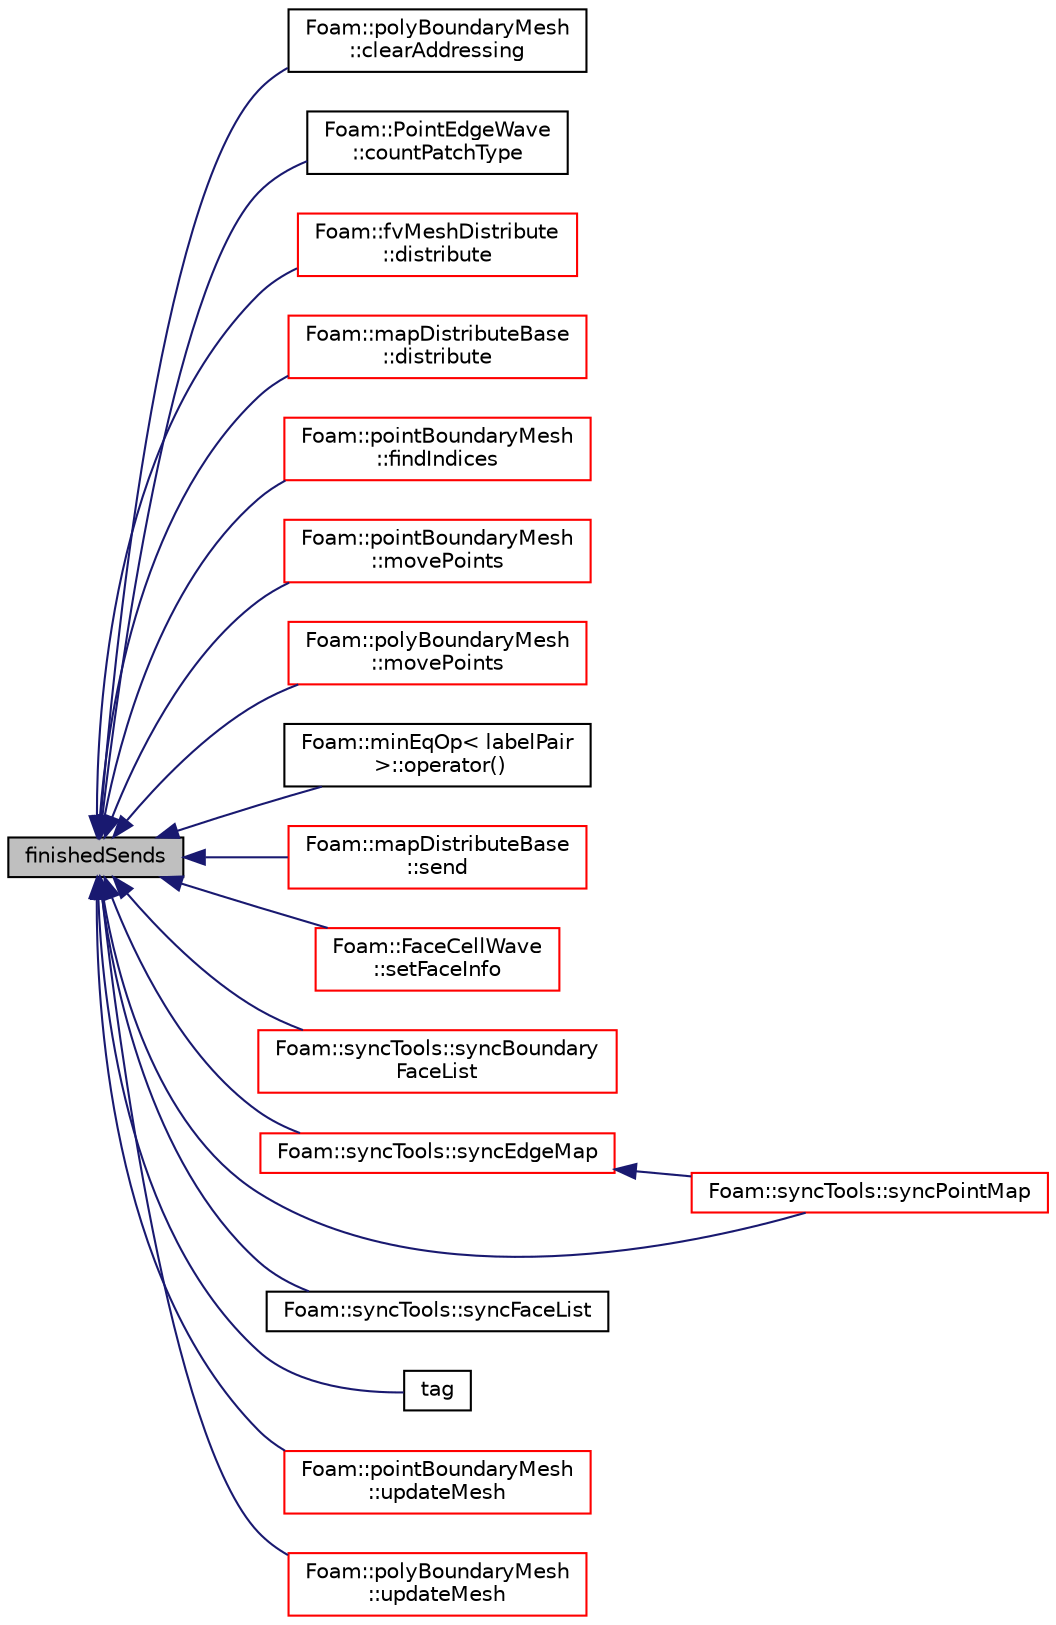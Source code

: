 digraph "finishedSends"
{
  bgcolor="transparent";
  edge [fontname="Helvetica",fontsize="10",labelfontname="Helvetica",labelfontsize="10"];
  node [fontname="Helvetica",fontsize="10",shape=record];
  rankdir="LR";
  Node1 [label="finishedSends",height=0.2,width=0.4,color="black", fillcolor="grey75", style="filled", fontcolor="black"];
  Node1 -> Node2 [dir="back",color="midnightblue",fontsize="10",style="solid",fontname="Helvetica"];
  Node2 [label="Foam::polyBoundaryMesh\l::clearAddressing",height=0.2,width=0.4,color="black",URL="$a01955.html#aac1ee7169044dccb262b78097d6ab1a8",tooltip="Clear addressing at this level and at patches. "];
  Node1 -> Node3 [dir="back",color="midnightblue",fontsize="10",style="solid",fontname="Helvetica"];
  Node3 [label="Foam::PointEdgeWave\l::countPatchType",height=0.2,width=0.4,color="black",URL="$a01922.html#af1e6afe589b1de4f22d3c8587a005161"];
  Node1 -> Node4 [dir="back",color="midnightblue",fontsize="10",style="solid",fontname="Helvetica"];
  Node4 [label="Foam::fvMeshDistribute\l::distribute",height=0.2,width=0.4,color="red",URL="$a00894.html#acb11a389cf765470aea69d37a526cf1f",tooltip="Send cells to neighbours according to distribution. "];
  Node1 -> Node5 [dir="back",color="midnightblue",fontsize="10",style="solid",fontname="Helvetica"];
  Node5 [label="Foam::mapDistributeBase\l::distribute",height=0.2,width=0.4,color="red",URL="$a01439.html#a333f631776644ef8e70cae68822cc5d5",tooltip="Distribute data. Note:schedule only used for Pstream::scheduled. "];
  Node1 -> Node6 [dir="back",color="midnightblue",fontsize="10",style="solid",fontname="Helvetica"];
  Node6 [label="Foam::pointBoundaryMesh\l::findIndices",height=0.2,width=0.4,color="red",URL="$a01913.html#a16f58abfaae10f3e592bcfb8dc2d1a20",tooltip="Find patch indices given a name. "];
  Node1 -> Node7 [dir="back",color="midnightblue",fontsize="10",style="solid",fontname="Helvetica"];
  Node7 [label="Foam::pointBoundaryMesh\l::movePoints",height=0.2,width=0.4,color="red",URL="$a01913.html#ab62834098bae1d3887f578c700754f39",tooltip="Correct polyBoundaryMesh after moving points. "];
  Node1 -> Node8 [dir="back",color="midnightblue",fontsize="10",style="solid",fontname="Helvetica"];
  Node8 [label="Foam::polyBoundaryMesh\l::movePoints",height=0.2,width=0.4,color="red",URL="$a01955.html#ab62834098bae1d3887f578c700754f39",tooltip="Correct polyBoundaryMesh after moving points. "];
  Node1 -> Node9 [dir="back",color="midnightblue",fontsize="10",style="solid",fontname="Helvetica"];
  Node9 [label="Foam::minEqOp\< labelPair\l \>::operator()",height=0.2,width=0.4,color="black",URL="$a01531.html#a131b2d9d4e100f101911f04944600277"];
  Node1 -> Node10 [dir="back",color="midnightblue",fontsize="10",style="solid",fontname="Helvetica"];
  Node10 [label="Foam::mapDistributeBase\l::send",height=0.2,width=0.4,color="red",URL="$a01439.html#a4ba3cb1ed25eb3e0520fc6d2f8aec11a",tooltip="Do all sends using PstreamBuffers. "];
  Node1 -> Node11 [dir="back",color="midnightblue",fontsize="10",style="solid",fontname="Helvetica"];
  Node11 [label="Foam::FaceCellWave\l::setFaceInfo",height=0.2,width=0.4,color="red",URL="$a00732.html#a4dfc64d9c6a80650006ac5ab728f95b0",tooltip="Set initial changed faces. "];
  Node1 -> Node12 [dir="back",color="midnightblue",fontsize="10",style="solid",fontname="Helvetica"];
  Node12 [label="Foam::syncTools::syncBoundary\lFaceList",height=0.2,width=0.4,color="red",URL="$a02636.html#abfef71f4706b88c9184fcae7352d0903",tooltip="Synchronize values on boundary faces only. "];
  Node1 -> Node13 [dir="back",color="midnightblue",fontsize="10",style="solid",fontname="Helvetica"];
  Node13 [label="Foam::syncTools::syncEdgeMap",height=0.2,width=0.4,color="red",URL="$a02636.html#a154ac086463b8d7a0eed8c4539d3ab73",tooltip="Synchronize values on selected edges. "];
  Node13 -> Node14 [dir="back",color="midnightblue",fontsize="10",style="solid",fontname="Helvetica"];
  Node14 [label="Foam::syncTools::syncPointMap",height=0.2,width=0.4,color="red",URL="$a02636.html#a08bdf5c6403dd4367d1714c3d5b4145d",tooltip="Synchronize values on selected points. "];
  Node1 -> Node15 [dir="back",color="midnightblue",fontsize="10",style="solid",fontname="Helvetica"];
  Node15 [label="Foam::syncTools::syncFaceList",height=0.2,width=0.4,color="black",URL="$a02636.html#afd8d7d625380d8575ecc5ed01247b25c"];
  Node1 -> Node14 [dir="back",color="midnightblue",fontsize="10",style="solid",fontname="Helvetica"];
  Node1 -> Node16 [dir="back",color="midnightblue",fontsize="10",style="solid",fontname="Helvetica"];
  Node16 [label="tag",height=0.2,width=0.4,color="black",URL="$a02069.html#aeb56925b80e35f34f6b668e91663d570"];
  Node1 -> Node17 [dir="back",color="midnightblue",fontsize="10",style="solid",fontname="Helvetica"];
  Node17 [label="Foam::pointBoundaryMesh\l::updateMesh",height=0.2,width=0.4,color="red",URL="$a01913.html#ae5693a309a936ac1040dd48c2881677f",tooltip="Correct polyBoundaryMesh after topology update. "];
  Node1 -> Node18 [dir="back",color="midnightblue",fontsize="10",style="solid",fontname="Helvetica"];
  Node18 [label="Foam::polyBoundaryMesh\l::updateMesh",height=0.2,width=0.4,color="red",URL="$a01955.html#ae5693a309a936ac1040dd48c2881677f",tooltip="Correct polyBoundaryMesh after topology update. "];
}
